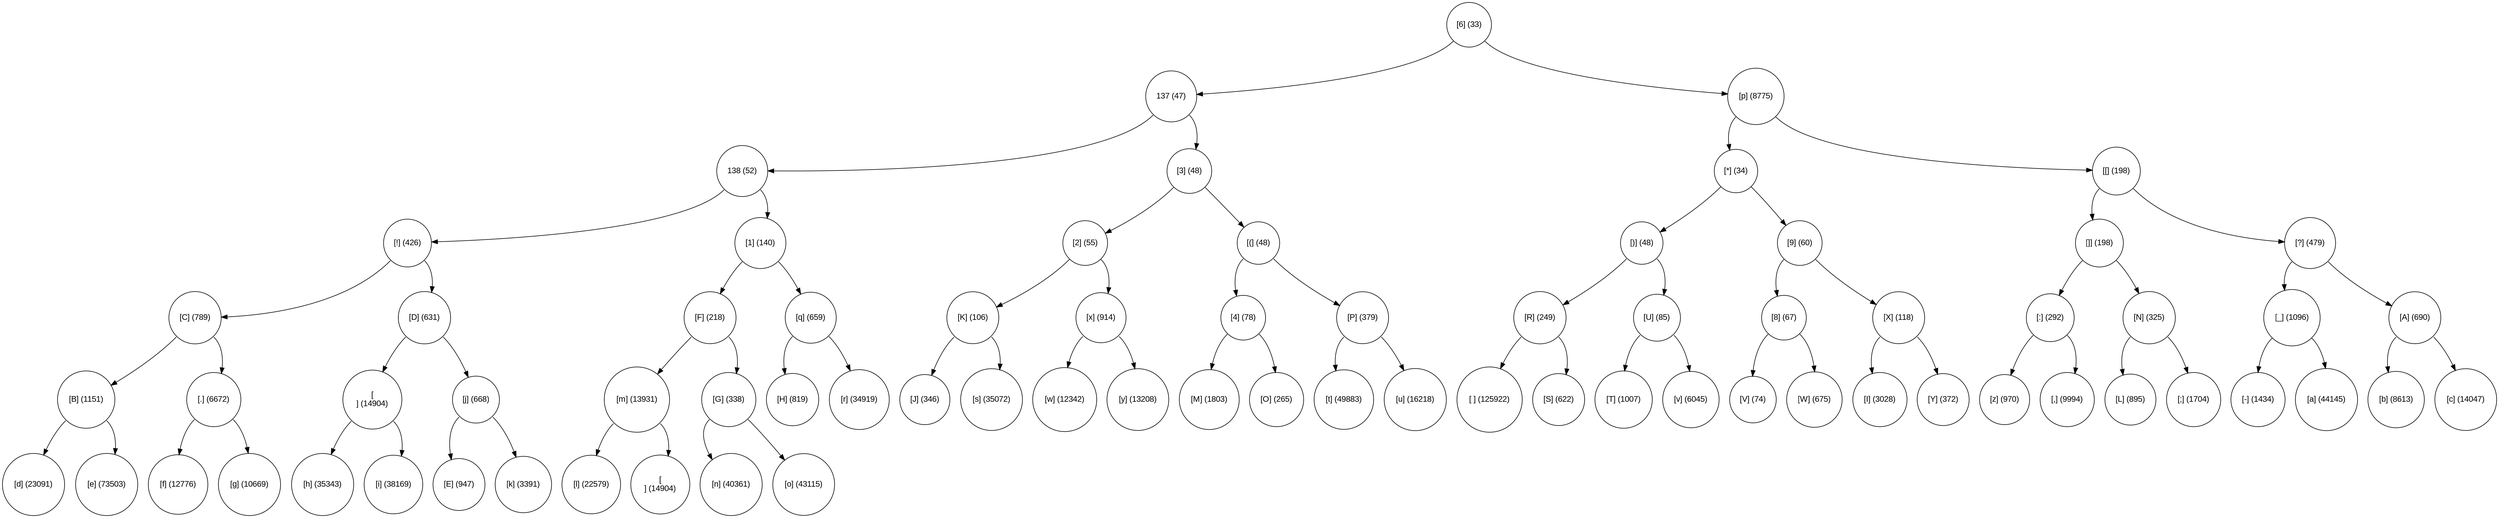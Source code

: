 digraph move_down {
	node [fontname="Arial", shape="circle", width=0.5]; 

	0 [label = "[6] (33)"];
	0:sw -> 1;
	1 [label = "137 (47)"];
	1:sw -> 3;
	3 [label = "138 (52)"];
	3:sw -> 7;
	7 [label = "[!] (426)"];
	7:sw -> 15;
	15 [label = "[C] (789)"];
	15:sw -> 31;
	31 [label = "[B] (1151)"];
	31:sw -> 63;
	63 [label = "[d] (23091)"];
	31:se -> 64;
	64 [label = "[e] (73503)"];
	15:se -> 32;
	32 [label = "[.] (6672)"];
	32:sw -> 65;
	65 [label = "[f] (12776)"];
	32:se -> 66;
	66 [label = "[g] (10669)"];
	7:se -> 16;
	16 [label = "[D] (631)"];
	16:sw -> 33;
	33 [label = "[
] (14904)"];
	33:sw -> 67;
	67 [label = "[h] (35343)"];
	33:se -> 68;
	68 [label = "[i] (38169)"];
	16:se -> 34;
	34 [label = "[j] (668)"];
	34:sw -> 69;
	69 [label = "[E] (947)"];
	34:se -> 70;
	70 [label = "[k] (3391)"];
	3:se -> 8;
	8 [label = "[1] (140)"];
	8:sw -> 17;
	17 [label = "[F] (218)"];
	17:sw -> 35;
	35 [label = "[m] (13931)"];
	35:sw -> 71;
	71 [label = "[l] (22579)"];
	35:se -> 72;
	72 [label = "[] (14904)"];
	17:se -> 36;
	36 [label = "[G] (338)"];
	36:sw -> 73;
	73 [label = "[n] (40361)"];
	36:se -> 74;
	74 [label = "[o] (43115)"];
	8:se -> 18;
	18 [label = "[q] (659)"];
	18:sw -> 37;
	37 [label = "[H] (819)"];
	18:se -> 38;
	38 [label = "[r] (34919)"];
	1:se -> 4;
	4 [label = "[3] (48)"];
	4:sw -> 9;
	9 [label = "[2] (55)"];
	9:sw -> 19;
	19 [label = "[K] (106)"];
	19:sw -> 39;
	39 [label = "[J] (346)"];
	19:se -> 40;
	40 [label = "[s] (35072)"];
	9:se -> 20;
	20 [label = "[x] (914)"];
	20:sw -> 41;
	41 [label = "[w] (12342)"];
	20:se -> 42;
	42 [label = "[y] (13208)"];
	4:se -> 10;
	10 [label = "[(] (48)"];
	10:sw -> 21;
	21 [label = "[4] (78)"];
	21:sw -> 43;
	43 [label = "[M] (1803)"];
	21:se -> 44;
	44 [label = "[O] (265)"];
	10:se -> 22;
	22 [label = "[P] (379)"];
	22:sw -> 45;
	45 [label = "[t] (49883)"];
	22:se -> 46;
	46 [label = "[u] (16218)"];
	0:se -> 2;
	2 [label = "[p] (8775)"];
	2:sw -> 5;
	5 [label = "[*] (34)"];
	5:sw -> 11;
	11 [label = "[)] (48)"];
	11:sw -> 23;
	23 [label = "[R] (249)"];
	23:sw -> 47;
	47 [label = "[ ] (125922)"];
	23:se -> 48;
	48 [label = "[S] (622)"];
	11:se -> 24;
	24 [label = "[U] (85)"];
	24:sw -> 49;
	49 [label = "[T] (1007)"];
	24:se -> 50;
	50 [label = "[v] (6045)"];
	5:se -> 12;
	12 [label = "[9] (60)"];
	12:sw -> 25;
	25 [label = "[8] (67)"];
	25:sw -> 51;
	51 [label = "[V] (74)"];
	25:se -> 52;
	52 [label = "[W] (675)"];
	12:se -> 26;
	26 [label = "[X] (118)"];
	26:sw -> 53;
	53 [label = "[I] (3028)"];
	26:se -> 54;
	54 [label = "[Y] (372)"];
	2:se -> 6;
	6 [label = "[[] (198)"];
	6:sw -> 13;
	13 [label = "[]] (198)"];
	13:sw -> 27;
	27 [label = "[:] (292)"];
	27:sw -> 55;
	55 [label = "[z] (970)"];
	27:se -> 56;
	56 [label = "[,] (9994)"];
	13:se -> 28;
	28 [label = "[N] (325)"];
	28:sw -> 57;
	57 [label = "[L] (895)"];
	28:se -> 58;
	58 [label = "[;] (1704)"];
	6:se -> 14;
	14 [label = "[?] (479)"];
	14:sw -> 29;
	29 [label = "[_] (1096)"];
	29:sw -> 59;
	59 [label = "[-] (1434)"];
	29:se -> 60;
	60 [label = "[a] (44145)"];
	14:se -> 30;
	30 [label = "[A] (690)"];
	30:sw -> 61;
	61 [label = "[b] (8613)"];
	30:se -> 62;
	62 [label = "[c] (14047)"];
}
